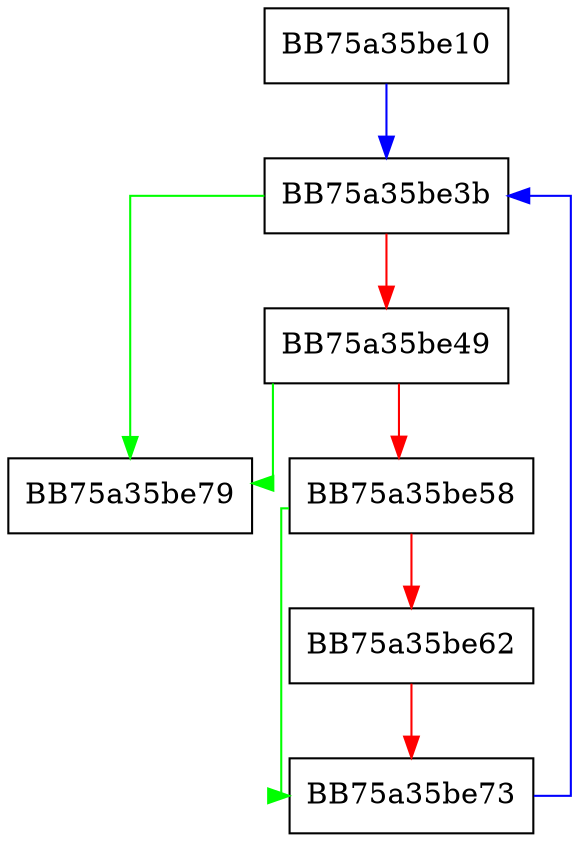 digraph _Do_call {
  node [shape="box"];
  graph [splines=ortho];
  BB75a35be10 -> BB75a35be3b [color="blue"];
  BB75a35be3b -> BB75a35be79 [color="green"];
  BB75a35be3b -> BB75a35be49 [color="red"];
  BB75a35be49 -> BB75a35be79 [color="green"];
  BB75a35be49 -> BB75a35be58 [color="red"];
  BB75a35be58 -> BB75a35be73 [color="green"];
  BB75a35be58 -> BB75a35be62 [color="red"];
  BB75a35be62 -> BB75a35be73 [color="red"];
  BB75a35be73 -> BB75a35be3b [color="blue"];
}
